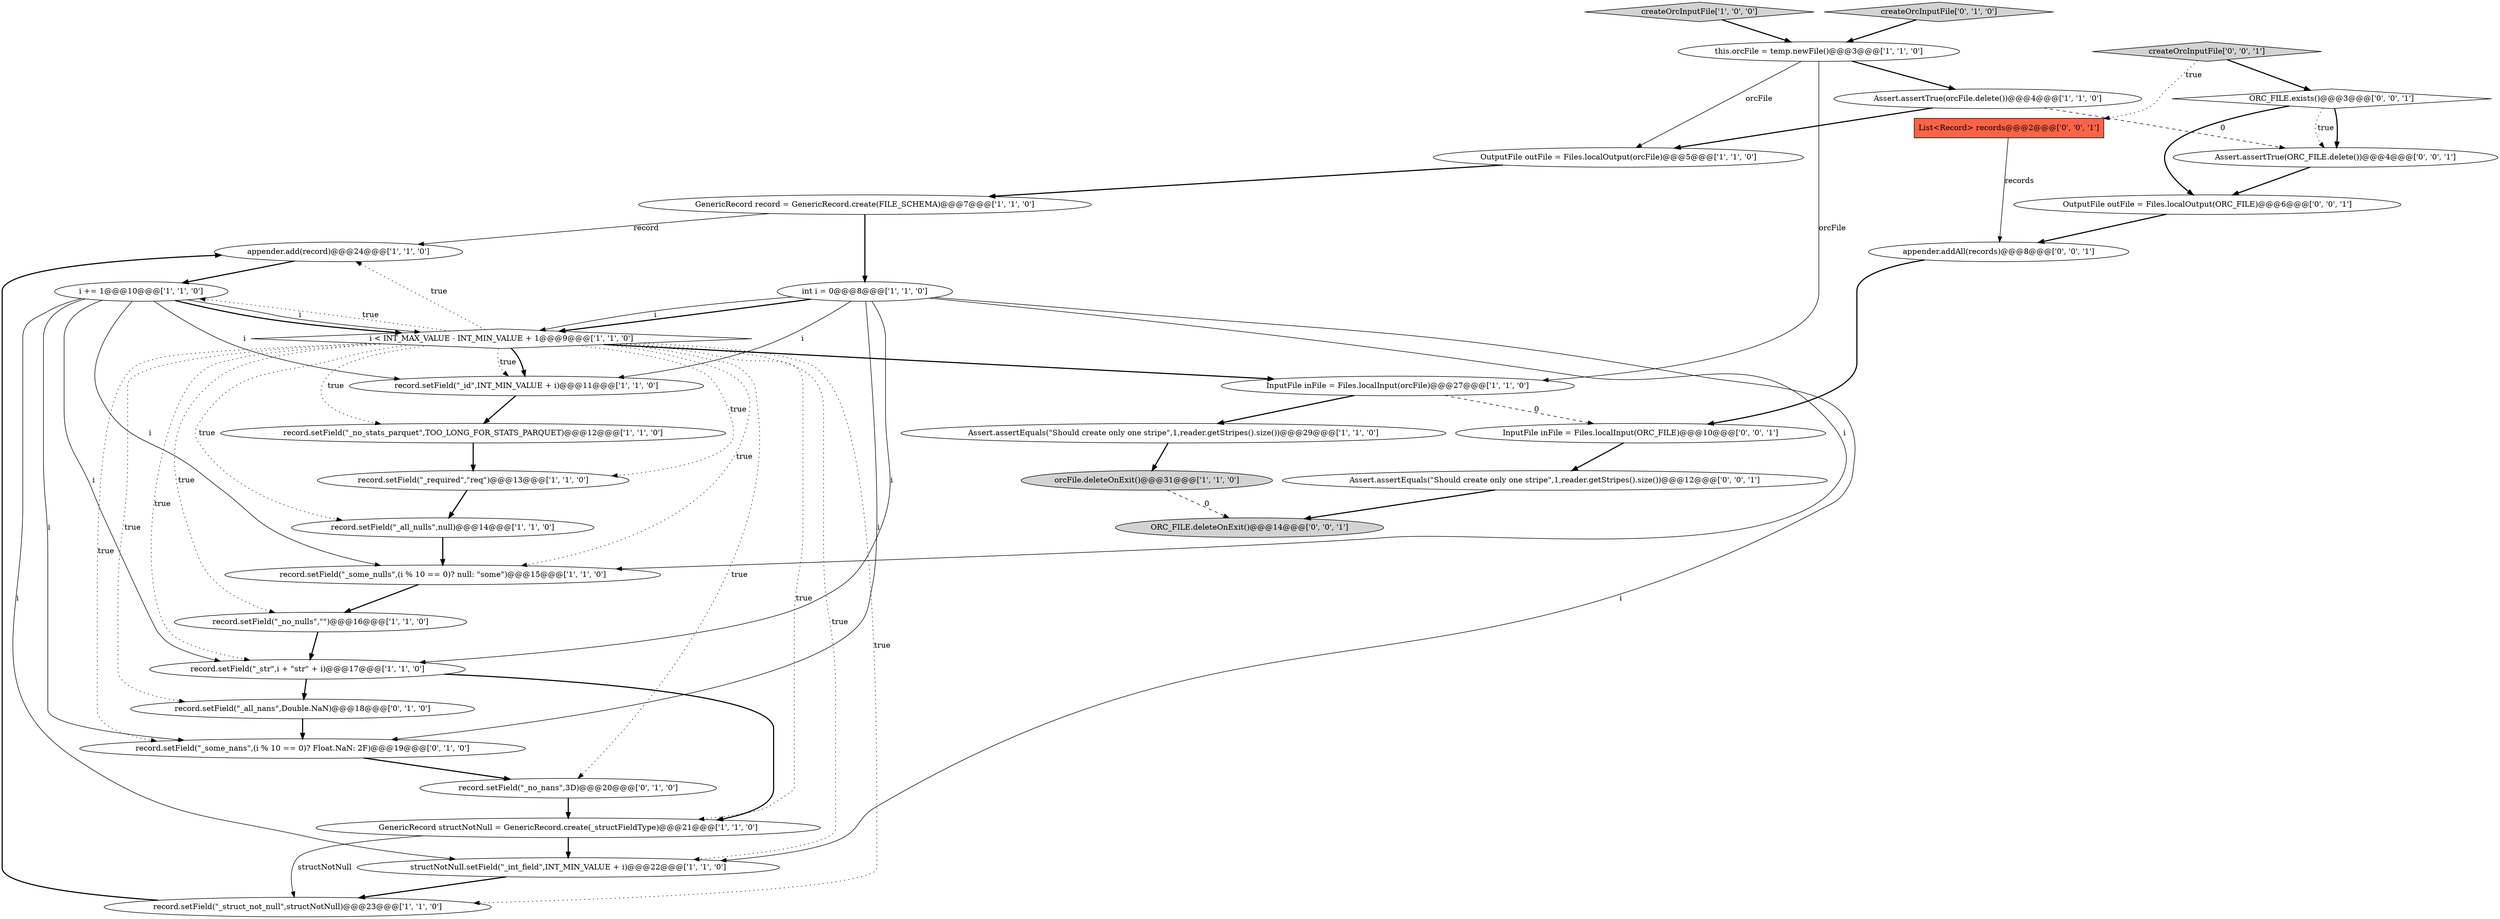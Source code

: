 digraph {
32 [style = filled, label = "ORC_FILE.deleteOnExit()@@@14@@@['0', '0', '1']", fillcolor = lightgray, shape = ellipse image = "AAA0AAABBB3BBB"];
12 [style = filled, label = "OutputFile outFile = Files.localOutput(orcFile)@@@5@@@['1', '1', '0']", fillcolor = white, shape = ellipse image = "AAA0AAABBB1BBB"];
0 [style = filled, label = "orcFile.deleteOnExit()@@@31@@@['1', '1', '0']", fillcolor = lightgray, shape = ellipse image = "AAA0AAABBB1BBB"];
33 [style = filled, label = "OutputFile outFile = Files.localOutput(ORC_FILE)@@@6@@@['0', '0', '1']", fillcolor = white, shape = ellipse image = "AAA0AAABBB3BBB"];
18 [style = filled, label = "record.setField(\"_id\",INT_MIN_VALUE + i)@@@11@@@['1', '1', '0']", fillcolor = white, shape = ellipse image = "AAA0AAABBB1BBB"];
9 [style = filled, label = "Assert.assertTrue(orcFile.delete())@@@4@@@['1', '1', '0']", fillcolor = white, shape = ellipse image = "AAA0AAABBB1BBB"];
11 [style = filled, label = "GenericRecord record = GenericRecord.create(FILE_SCHEMA)@@@7@@@['1', '1', '0']", fillcolor = white, shape = ellipse image = "AAA0AAABBB1BBB"];
10 [style = filled, label = "createOrcInputFile['1', '0', '0']", fillcolor = lightgray, shape = diamond image = "AAA0AAABBB1BBB"];
20 [style = filled, label = "structNotNull.setField(\"_int_field\",INT_MIN_VALUE + i)@@@22@@@['1', '1', '0']", fillcolor = white, shape = ellipse image = "AAA0AAABBB1BBB"];
1 [style = filled, label = "record.setField(\"_str\",i + \"str\" + i)@@@17@@@['1', '1', '0']", fillcolor = white, shape = ellipse image = "AAA0AAABBB1BBB"];
15 [style = filled, label = "record.setField(\"_struct_not_null\",structNotNull)@@@23@@@['1', '1', '0']", fillcolor = white, shape = ellipse image = "AAA0AAABBB1BBB"];
14 [style = filled, label = "record.setField(\"_required\",\"req\")@@@13@@@['1', '1', '0']", fillcolor = white, shape = ellipse image = "AAA0AAABBB1BBB"];
17 [style = filled, label = "record.setField(\"_all_nulls\",null)@@@14@@@['1', '1', '0']", fillcolor = white, shape = ellipse image = "AAA0AAABBB1BBB"];
25 [style = filled, label = "createOrcInputFile['0', '1', '0']", fillcolor = lightgray, shape = diamond image = "AAA0AAABBB2BBB"];
19 [style = filled, label = "i += 1@@@10@@@['1', '1', '0']", fillcolor = white, shape = ellipse image = "AAA0AAABBB1BBB"];
26 [style = filled, label = "appender.addAll(records)@@@8@@@['0', '0', '1']", fillcolor = white, shape = ellipse image = "AAA0AAABBB3BBB"];
21 [style = filled, label = "record.setField(\"_some_nulls\",(i % 10 == 0)? null: \"some\")@@@15@@@['1', '1', '0']", fillcolor = white, shape = ellipse image = "AAA0AAABBB1BBB"];
30 [style = filled, label = "Assert.assertEquals(\"Should create only one stripe\",1,reader.getStripes().size())@@@12@@@['0', '0', '1']", fillcolor = white, shape = ellipse image = "AAA0AAABBB3BBB"];
34 [style = filled, label = "List<Record> records@@@2@@@['0', '0', '1']", fillcolor = tomato, shape = box image = "AAA0AAABBB3BBB"];
23 [style = filled, label = "record.setField(\"_some_nans\",(i % 10 == 0)? Float.NaN: 2F)@@@19@@@['0', '1', '0']", fillcolor = white, shape = ellipse image = "AAA1AAABBB2BBB"];
8 [style = filled, label = "record.setField(\"_no_nulls\",\"\")@@@16@@@['1', '1', '0']", fillcolor = white, shape = ellipse image = "AAA0AAABBB1BBB"];
3 [style = filled, label = "Assert.assertEquals(\"Should create only one stripe\",1,reader.getStripes().size())@@@29@@@['1', '1', '0']", fillcolor = white, shape = ellipse image = "AAA0AAABBB1BBB"];
31 [style = filled, label = "createOrcInputFile['0', '0', '1']", fillcolor = lightgray, shape = diamond image = "AAA0AAABBB3BBB"];
28 [style = filled, label = "Assert.assertTrue(ORC_FILE.delete())@@@4@@@['0', '0', '1']", fillcolor = white, shape = ellipse image = "AAA0AAABBB3BBB"];
6 [style = filled, label = "InputFile inFile = Files.localInput(orcFile)@@@27@@@['1', '1', '0']", fillcolor = white, shape = ellipse image = "AAA0AAABBB1BBB"];
7 [style = filled, label = "GenericRecord structNotNull = GenericRecord.create(_structFieldType)@@@21@@@['1', '1', '0']", fillcolor = white, shape = ellipse image = "AAA0AAABBB1BBB"];
29 [style = filled, label = "InputFile inFile = Files.localInput(ORC_FILE)@@@10@@@['0', '0', '1']", fillcolor = white, shape = ellipse image = "AAA0AAABBB3BBB"];
22 [style = filled, label = "record.setField(\"_no_nans\",3D)@@@20@@@['0', '1', '0']", fillcolor = white, shape = ellipse image = "AAA1AAABBB2BBB"];
16 [style = filled, label = "i < INT_MAX_VALUE - INT_MIN_VALUE + 1@@@9@@@['1', '1', '0']", fillcolor = white, shape = diamond image = "AAA0AAABBB1BBB"];
2 [style = filled, label = "record.setField(\"_no_stats_parquet\",TOO_LONG_FOR_STATS_PARQUET)@@@12@@@['1', '1', '0']", fillcolor = white, shape = ellipse image = "AAA0AAABBB1BBB"];
24 [style = filled, label = "record.setField(\"_all_nans\",Double.NaN)@@@18@@@['0', '1', '0']", fillcolor = white, shape = ellipse image = "AAA1AAABBB2BBB"];
27 [style = filled, label = "ORC_FILE.exists()@@@3@@@['0', '0', '1']", fillcolor = white, shape = diamond image = "AAA0AAABBB3BBB"];
4 [style = filled, label = "this.orcFile = temp.newFile()@@@3@@@['1', '1', '0']", fillcolor = white, shape = ellipse image = "AAA0AAABBB1BBB"];
13 [style = filled, label = "appender.add(record)@@@24@@@['1', '1', '0']", fillcolor = white, shape = ellipse image = "AAA0AAABBB1BBB"];
5 [style = filled, label = "int i = 0@@@8@@@['1', '1', '0']", fillcolor = white, shape = ellipse image = "AAA0AAABBB1BBB"];
29->30 [style = bold, label=""];
16->22 [style = dotted, label="true"];
23->22 [style = bold, label=""];
4->12 [style = solid, label="orcFile"];
14->17 [style = bold, label=""];
5->23 [style = solid, label="i"];
34->26 [style = solid, label="records"];
16->20 [style = dotted, label="true"];
27->33 [style = bold, label=""];
5->20 [style = solid, label="i"];
16->24 [style = dotted, label="true"];
18->2 [style = bold, label=""];
13->19 [style = bold, label=""];
16->2 [style = dotted, label="true"];
5->21 [style = solid, label="i"];
17->21 [style = bold, label=""];
24->23 [style = bold, label=""];
27->28 [style = bold, label=""];
16->18 [style = bold, label=""];
20->15 [style = bold, label=""];
19->1 [style = solid, label="i"];
16->18 [style = dotted, label="true"];
16->14 [style = dotted, label="true"];
0->32 [style = dashed, label="0"];
7->15 [style = solid, label="structNotNull"];
21->8 [style = bold, label=""];
11->13 [style = solid, label="record"];
16->13 [style = dotted, label="true"];
7->20 [style = bold, label=""];
1->24 [style = bold, label=""];
5->16 [style = solid, label="i"];
16->1 [style = dotted, label="true"];
16->7 [style = dotted, label="true"];
16->15 [style = dotted, label="true"];
5->18 [style = solid, label="i"];
8->1 [style = bold, label=""];
19->16 [style = bold, label=""];
5->1 [style = solid, label="i"];
9->28 [style = dashed, label="0"];
25->4 [style = bold, label=""];
31->34 [style = dotted, label="true"];
6->29 [style = dashed, label="0"];
10->4 [style = bold, label=""];
28->33 [style = bold, label=""];
19->16 [style = solid, label="i"];
3->0 [style = bold, label=""];
4->9 [style = bold, label=""];
22->7 [style = bold, label=""];
6->3 [style = bold, label=""];
30->32 [style = bold, label=""];
33->26 [style = bold, label=""];
16->6 [style = bold, label=""];
15->13 [style = bold, label=""];
19->20 [style = solid, label="i"];
19->18 [style = solid, label="i"];
16->21 [style = dotted, label="true"];
4->6 [style = solid, label="orcFile"];
19->23 [style = solid, label="i"];
12->11 [style = bold, label=""];
2->14 [style = bold, label=""];
16->8 [style = dotted, label="true"];
1->7 [style = bold, label=""];
16->17 [style = dotted, label="true"];
27->28 [style = dotted, label="true"];
19->21 [style = solid, label="i"];
5->16 [style = bold, label=""];
26->29 [style = bold, label=""];
31->27 [style = bold, label=""];
16->23 [style = dotted, label="true"];
11->5 [style = bold, label=""];
9->12 [style = bold, label=""];
16->19 [style = dotted, label="true"];
}
